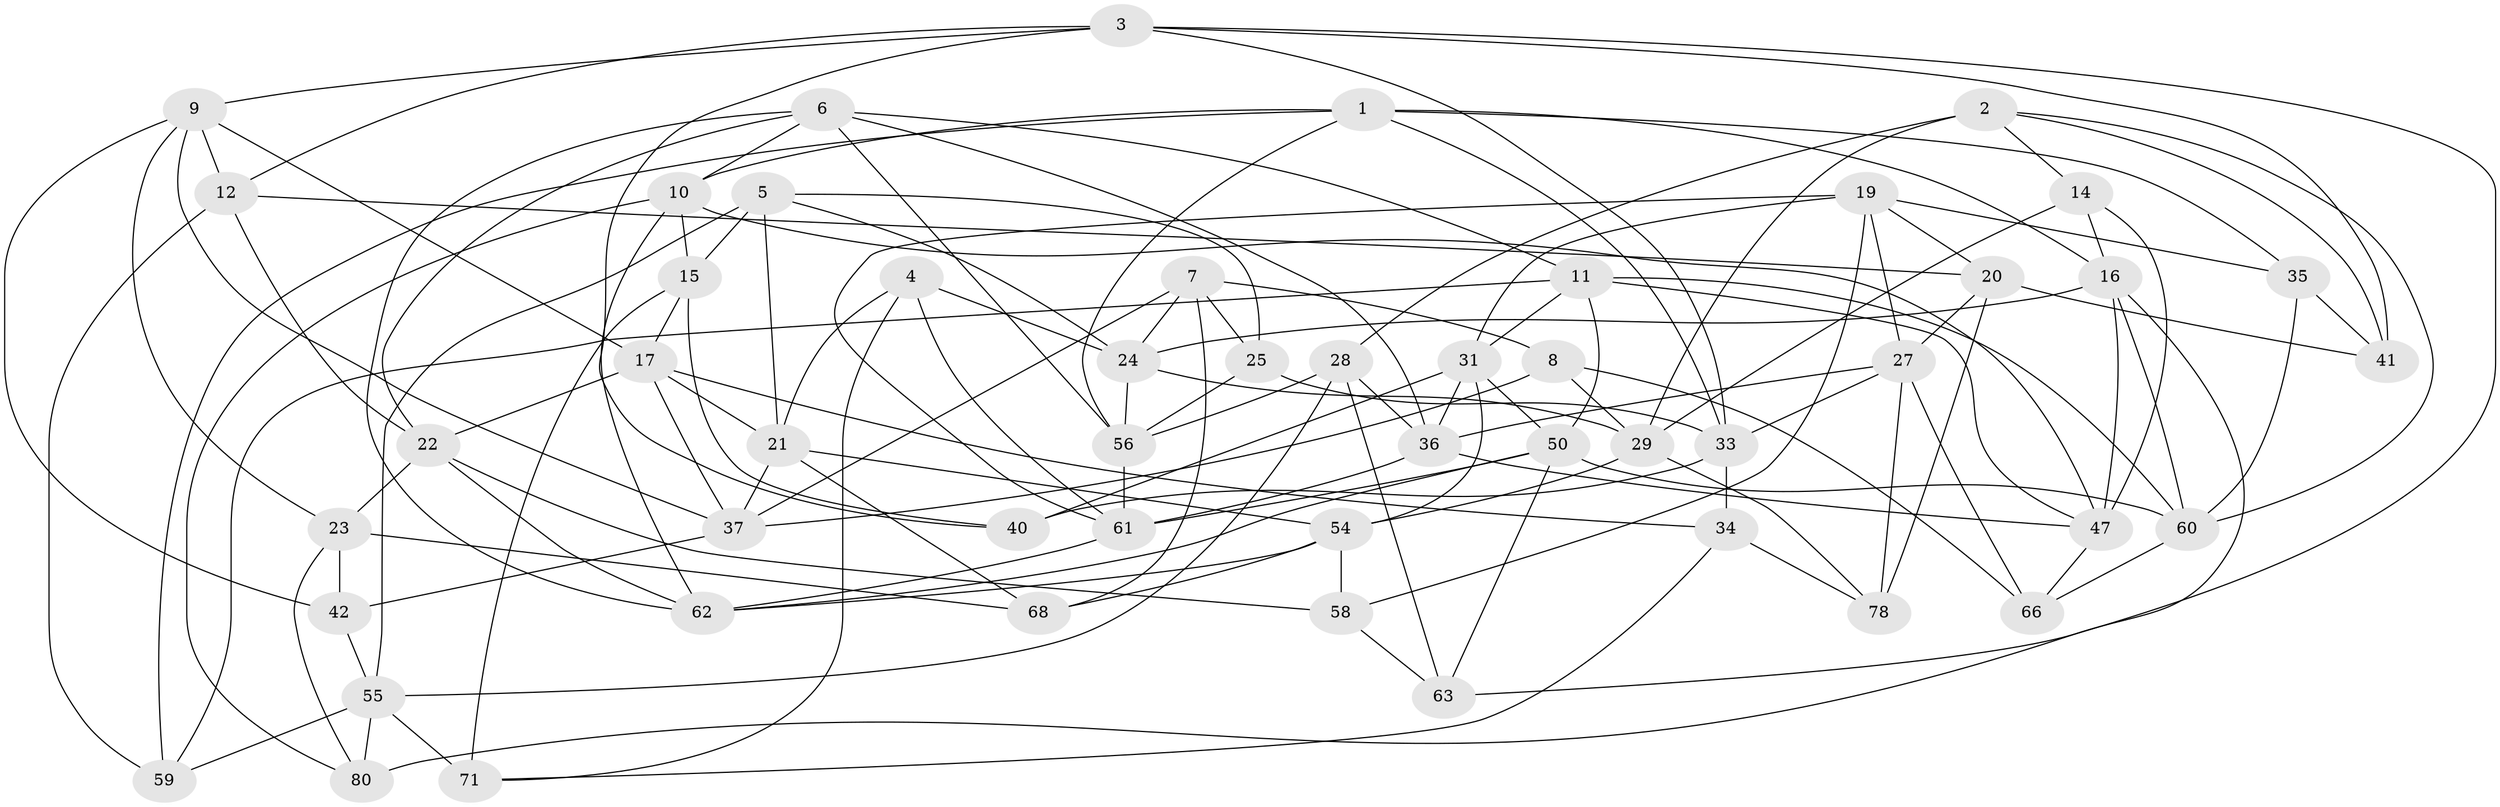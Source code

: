 // Generated by graph-tools (version 1.1) at 2025/52/02/27/25 19:52:32]
// undirected, 51 vertices, 132 edges
graph export_dot {
graph [start="1"]
  node [color=gray90,style=filled];
  1 [super="+49"];
  2 [super="+86"];
  3 [super="+75"];
  4;
  5 [super="+51"];
  6 [super="+13"];
  7 [super="+67"];
  8;
  9 [super="+39"];
  10 [super="+30"];
  11 [super="+18"];
  12 [super="+57"];
  14;
  15 [super="+43"];
  16 [super="+76"];
  17 [super="+45"];
  19 [super="+32"];
  20 [super="+77"];
  21 [super="+46"];
  22 [super="+26"];
  23 [super="+48"];
  24 [super="+38"];
  25;
  27 [super="+79"];
  28 [super="+65"];
  29 [super="+72"];
  31 [super="+69"];
  33 [super="+44"];
  34;
  35;
  36 [super="+74"];
  37 [super="+52"];
  40;
  41;
  42;
  47 [super="+53"];
  50 [super="+81"];
  54 [super="+70"];
  55 [super="+84"];
  56 [super="+64"];
  58;
  59;
  60 [super="+82"];
  61 [super="+73"];
  62 [super="+83"];
  63;
  66;
  68 [super="+85"];
  71;
  78;
  80;
  1 -- 10;
  1 -- 35;
  1 -- 56;
  1 -- 33;
  1 -- 59;
  1 -- 16;
  2 -- 14;
  2 -- 41;
  2 -- 28 [weight=2];
  2 -- 29;
  2 -- 60;
  3 -- 63;
  3 -- 41;
  3 -- 40;
  3 -- 12;
  3 -- 33;
  3 -- 9;
  4 -- 24;
  4 -- 61;
  4 -- 71;
  4 -- 21;
  5 -- 25;
  5 -- 24;
  5 -- 55;
  5 -- 15 [weight=2];
  5 -- 21;
  6 -- 62;
  6 -- 36;
  6 -- 11;
  6 -- 56;
  6 -- 10;
  6 -- 22;
  7 -- 8;
  7 -- 37;
  7 -- 68 [weight=2];
  7 -- 24;
  7 -- 25;
  8 -- 66;
  8 -- 29;
  8 -- 37;
  9 -- 17;
  9 -- 23;
  9 -- 37;
  9 -- 42;
  9 -- 12;
  10 -- 80;
  10 -- 15;
  10 -- 62;
  10 -- 47;
  11 -- 31;
  11 -- 47;
  11 -- 59;
  11 -- 60;
  11 -- 50;
  12 -- 59;
  12 -- 20 [weight=2];
  12 -- 22;
  14 -- 16;
  14 -- 47;
  14 -- 29;
  15 -- 71;
  15 -- 40;
  15 -- 17;
  16 -- 60;
  16 -- 80;
  16 -- 24;
  16 -- 47;
  17 -- 22;
  17 -- 37;
  17 -- 34;
  17 -- 21;
  19 -- 31;
  19 -- 20;
  19 -- 58;
  19 -- 27;
  19 -- 35;
  19 -- 61;
  20 -- 27;
  20 -- 41;
  20 -- 78;
  21 -- 68;
  21 -- 54;
  21 -- 37;
  22 -- 62;
  22 -- 23;
  22 -- 58;
  23 -- 68 [weight=2];
  23 -- 80;
  23 -- 42;
  24 -- 29;
  24 -- 56;
  25 -- 33;
  25 -- 56;
  27 -- 66;
  27 -- 36;
  27 -- 33;
  27 -- 78;
  28 -- 36;
  28 -- 55;
  28 -- 56;
  28 -- 63;
  29 -- 54;
  29 -- 78;
  31 -- 54;
  31 -- 40;
  31 -- 36;
  31 -- 50;
  33 -- 34;
  33 -- 40;
  34 -- 71;
  34 -- 78;
  35 -- 41;
  35 -- 60;
  36 -- 61;
  36 -- 47;
  37 -- 42;
  42 -- 55;
  47 -- 66;
  50 -- 62;
  50 -- 60;
  50 -- 63;
  50 -- 61;
  54 -- 58;
  54 -- 62;
  54 -- 68;
  55 -- 80;
  55 -- 59;
  55 -- 71;
  56 -- 61;
  58 -- 63;
  60 -- 66;
  61 -- 62;
}
